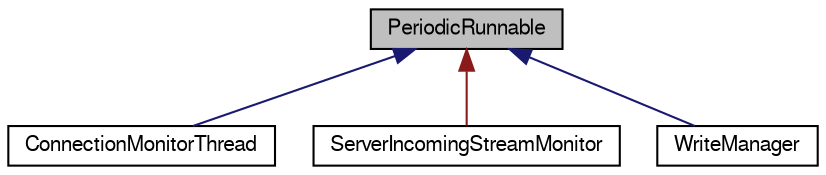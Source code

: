 digraph "PeriodicRunnable"
{
  bgcolor="transparent";
  edge [fontname="FreeSans",fontsize="10",labelfontname="FreeSans",labelfontsize="10"];
  node [fontname="FreeSans",fontsize="10",shape=record];
  Node1 [label="PeriodicRunnable",height=0.2,width=0.4,color="black", fillcolor="grey75", style="filled" fontcolor="black"];
  Node1 -> Node2 [dir="back",color="midnightblue",fontsize="10",style="solid",fontname="FreeSans"];
  Node2 [label="ConnectionMonitorThread",height=0.2,width=0.4,color="black",URL="$class_connection_monitor_thread.html"];
  Node1 -> Node3 [dir="back",color="firebrick4",fontsize="10",style="solid",fontname="FreeSans"];
  Node3 [label="ServerIncomingStreamMonitor",height=0.2,width=0.4,color="black",URL="$class_server_incoming_stream_monitor.html"];
  Node1 -> Node4 [dir="back",color="midnightblue",fontsize="10",style="solid",fontname="FreeSans"];
  Node4 [label="WriteManager",height=0.2,width=0.4,color="black",URL="$class_write_manager.html"];
}
